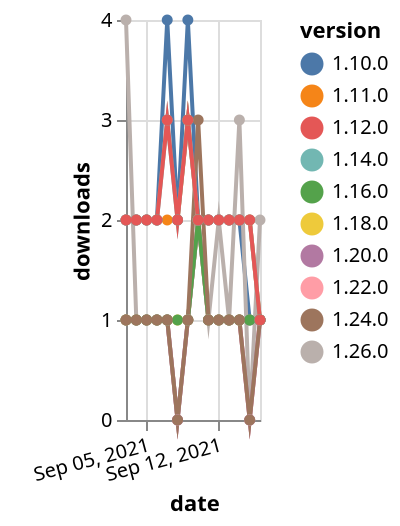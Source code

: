 {"$schema": "https://vega.github.io/schema/vega-lite/v5.json", "description": "A simple bar chart with embedded data.", "data": {"values": [{"date": "2021-09-03", "total": 1947, "delta": 2, "version": "1.11.0"}, {"date": "2021-09-04", "total": 1949, "delta": 2, "version": "1.11.0"}, {"date": "2021-09-05", "total": 1951, "delta": 2, "version": "1.11.0"}, {"date": "2021-09-06", "total": 1953, "delta": 2, "version": "1.11.0"}, {"date": "2021-09-07", "total": 1955, "delta": 2, "version": "1.11.0"}, {"date": "2021-09-08", "total": 1957, "delta": 2, "version": "1.11.0"}, {"date": "2021-09-09", "total": 1960, "delta": 3, "version": "1.11.0"}, {"date": "2021-09-10", "total": 1962, "delta": 2, "version": "1.11.0"}, {"date": "2021-09-11", "total": 1964, "delta": 2, "version": "1.11.0"}, {"date": "2021-09-12", "total": 1966, "delta": 2, "version": "1.11.0"}, {"date": "2021-09-13", "total": 1968, "delta": 2, "version": "1.11.0"}, {"date": "2021-09-14", "total": 1970, "delta": 2, "version": "1.11.0"}, {"date": "2021-09-15", "total": 1972, "delta": 2, "version": "1.11.0"}, {"date": "2021-09-16", "total": 1973, "delta": 1, "version": "1.11.0"}, {"date": "2021-09-03", "total": 193, "delta": 1, "version": "1.18.0"}, {"date": "2021-09-04", "total": 194, "delta": 1, "version": "1.18.0"}, {"date": "2021-09-05", "total": 195, "delta": 1, "version": "1.18.0"}, {"date": "2021-09-06", "total": 196, "delta": 1, "version": "1.18.0"}, {"date": "2021-09-07", "total": 197, "delta": 1, "version": "1.18.0"}, {"date": "2021-09-08", "total": 198, "delta": 1, "version": "1.18.0"}, {"date": "2021-09-09", "total": 199, "delta": 1, "version": "1.18.0"}, {"date": "2021-09-10", "total": 201, "delta": 2, "version": "1.18.0"}, {"date": "2021-09-11", "total": 202, "delta": 1, "version": "1.18.0"}, {"date": "2021-09-12", "total": 203, "delta": 1, "version": "1.18.0"}, {"date": "2021-09-13", "total": 204, "delta": 1, "version": "1.18.0"}, {"date": "2021-09-14", "total": 205, "delta": 1, "version": "1.18.0"}, {"date": "2021-09-15", "total": 206, "delta": 1, "version": "1.18.0"}, {"date": "2021-09-16", "total": 207, "delta": 1, "version": "1.18.0"}, {"date": "2021-09-03", "total": 166, "delta": 1, "version": "1.22.0"}, {"date": "2021-09-04", "total": 167, "delta": 1, "version": "1.22.0"}, {"date": "2021-09-05", "total": 168, "delta": 1, "version": "1.22.0"}, {"date": "2021-09-06", "total": 169, "delta": 1, "version": "1.22.0"}, {"date": "2021-09-07", "total": 170, "delta": 1, "version": "1.22.0"}, {"date": "2021-09-08", "total": 170, "delta": 0, "version": "1.22.0"}, {"date": "2021-09-09", "total": 171, "delta": 1, "version": "1.22.0"}, {"date": "2021-09-10", "total": 173, "delta": 2, "version": "1.22.0"}, {"date": "2021-09-11", "total": 174, "delta": 1, "version": "1.22.0"}, {"date": "2021-09-12", "total": 175, "delta": 1, "version": "1.22.0"}, {"date": "2021-09-13", "total": 176, "delta": 1, "version": "1.22.0"}, {"date": "2021-09-14", "total": 177, "delta": 1, "version": "1.22.0"}, {"date": "2021-09-15", "total": 177, "delta": 0, "version": "1.22.0"}, {"date": "2021-09-16", "total": 178, "delta": 1, "version": "1.22.0"}, {"date": "2021-09-03", "total": 2997, "delta": 2, "version": "1.10.0"}, {"date": "2021-09-04", "total": 2999, "delta": 2, "version": "1.10.0"}, {"date": "2021-09-05", "total": 3001, "delta": 2, "version": "1.10.0"}, {"date": "2021-09-06", "total": 3003, "delta": 2, "version": "1.10.0"}, {"date": "2021-09-07", "total": 3007, "delta": 4, "version": "1.10.0"}, {"date": "2021-09-08", "total": 3009, "delta": 2, "version": "1.10.0"}, {"date": "2021-09-09", "total": 3013, "delta": 4, "version": "1.10.0"}, {"date": "2021-09-10", "total": 3015, "delta": 2, "version": "1.10.0"}, {"date": "2021-09-11", "total": 3017, "delta": 2, "version": "1.10.0"}, {"date": "2021-09-12", "total": 3019, "delta": 2, "version": "1.10.0"}, {"date": "2021-09-13", "total": 3021, "delta": 2, "version": "1.10.0"}, {"date": "2021-09-14", "total": 3023, "delta": 2, "version": "1.10.0"}, {"date": "2021-09-15", "total": 3024, "delta": 1, "version": "1.10.0"}, {"date": "2021-09-16", "total": 3025, "delta": 1, "version": "1.10.0"}, {"date": "2021-09-03", "total": 127, "delta": 4, "version": "1.26.0"}, {"date": "2021-09-04", "total": 128, "delta": 1, "version": "1.26.0"}, {"date": "2021-09-05", "total": 129, "delta": 1, "version": "1.26.0"}, {"date": "2021-09-06", "total": 130, "delta": 1, "version": "1.26.0"}, {"date": "2021-09-07", "total": 131, "delta": 1, "version": "1.26.0"}, {"date": "2021-09-08", "total": 131, "delta": 0, "version": "1.26.0"}, {"date": "2021-09-09", "total": 132, "delta": 1, "version": "1.26.0"}, {"date": "2021-09-10", "total": 134, "delta": 2, "version": "1.26.0"}, {"date": "2021-09-11", "total": 135, "delta": 1, "version": "1.26.0"}, {"date": "2021-09-12", "total": 137, "delta": 2, "version": "1.26.0"}, {"date": "2021-09-13", "total": 138, "delta": 1, "version": "1.26.0"}, {"date": "2021-09-14", "total": 141, "delta": 3, "version": "1.26.0"}, {"date": "2021-09-15", "total": 141, "delta": 0, "version": "1.26.0"}, {"date": "2021-09-16", "total": 143, "delta": 2, "version": "1.26.0"}, {"date": "2021-09-03", "total": 188, "delta": 1, "version": "1.20.0"}, {"date": "2021-09-04", "total": 189, "delta": 1, "version": "1.20.0"}, {"date": "2021-09-05", "total": 190, "delta": 1, "version": "1.20.0"}, {"date": "2021-09-06", "total": 191, "delta": 1, "version": "1.20.0"}, {"date": "2021-09-07", "total": 192, "delta": 1, "version": "1.20.0"}, {"date": "2021-09-08", "total": 192, "delta": 0, "version": "1.20.0"}, {"date": "2021-09-09", "total": 193, "delta": 1, "version": "1.20.0"}, {"date": "2021-09-10", "total": 195, "delta": 2, "version": "1.20.0"}, {"date": "2021-09-11", "total": 196, "delta": 1, "version": "1.20.0"}, {"date": "2021-09-12", "total": 197, "delta": 1, "version": "1.20.0"}, {"date": "2021-09-13", "total": 198, "delta": 1, "version": "1.20.0"}, {"date": "2021-09-14", "total": 199, "delta": 1, "version": "1.20.0"}, {"date": "2021-09-15", "total": 199, "delta": 0, "version": "1.20.0"}, {"date": "2021-09-16", "total": 200, "delta": 1, "version": "1.20.0"}, {"date": "2021-09-03", "total": 246, "delta": 1, "version": "1.16.0"}, {"date": "2021-09-04", "total": 247, "delta": 1, "version": "1.16.0"}, {"date": "2021-09-05", "total": 248, "delta": 1, "version": "1.16.0"}, {"date": "2021-09-06", "total": 249, "delta": 1, "version": "1.16.0"}, {"date": "2021-09-07", "total": 250, "delta": 1, "version": "1.16.0"}, {"date": "2021-09-08", "total": 251, "delta": 1, "version": "1.16.0"}, {"date": "2021-09-09", "total": 252, "delta": 1, "version": "1.16.0"}, {"date": "2021-09-10", "total": 254, "delta": 2, "version": "1.16.0"}, {"date": "2021-09-11", "total": 255, "delta": 1, "version": "1.16.0"}, {"date": "2021-09-12", "total": 256, "delta": 1, "version": "1.16.0"}, {"date": "2021-09-13", "total": 257, "delta": 1, "version": "1.16.0"}, {"date": "2021-09-14", "total": 258, "delta": 1, "version": "1.16.0"}, {"date": "2021-09-15", "total": 259, "delta": 1, "version": "1.16.0"}, {"date": "2021-09-16", "total": 260, "delta": 1, "version": "1.16.0"}, {"date": "2021-09-03", "total": 187, "delta": 1, "version": "1.24.0"}, {"date": "2021-09-04", "total": 188, "delta": 1, "version": "1.24.0"}, {"date": "2021-09-05", "total": 189, "delta": 1, "version": "1.24.0"}, {"date": "2021-09-06", "total": 190, "delta": 1, "version": "1.24.0"}, {"date": "2021-09-07", "total": 191, "delta": 1, "version": "1.24.0"}, {"date": "2021-09-08", "total": 191, "delta": 0, "version": "1.24.0"}, {"date": "2021-09-09", "total": 192, "delta": 1, "version": "1.24.0"}, {"date": "2021-09-10", "total": 195, "delta": 3, "version": "1.24.0"}, {"date": "2021-09-11", "total": 196, "delta": 1, "version": "1.24.0"}, {"date": "2021-09-12", "total": 197, "delta": 1, "version": "1.24.0"}, {"date": "2021-09-13", "total": 198, "delta": 1, "version": "1.24.0"}, {"date": "2021-09-14", "total": 199, "delta": 1, "version": "1.24.0"}, {"date": "2021-09-15", "total": 199, "delta": 0, "version": "1.24.0"}, {"date": "2021-09-16", "total": 200, "delta": 1, "version": "1.24.0"}, {"date": "2021-09-03", "total": 2247, "delta": 2, "version": "1.14.0"}, {"date": "2021-09-04", "total": 2249, "delta": 2, "version": "1.14.0"}, {"date": "2021-09-05", "total": 2251, "delta": 2, "version": "1.14.0"}, {"date": "2021-09-06", "total": 2253, "delta": 2, "version": "1.14.0"}, {"date": "2021-09-07", "total": 2256, "delta": 3, "version": "1.14.0"}, {"date": "2021-09-08", "total": 2258, "delta": 2, "version": "1.14.0"}, {"date": "2021-09-09", "total": 2261, "delta": 3, "version": "1.14.0"}, {"date": "2021-09-10", "total": 2263, "delta": 2, "version": "1.14.0"}, {"date": "2021-09-11", "total": 2265, "delta": 2, "version": "1.14.0"}, {"date": "2021-09-12", "total": 2267, "delta": 2, "version": "1.14.0"}, {"date": "2021-09-13", "total": 2269, "delta": 2, "version": "1.14.0"}, {"date": "2021-09-14", "total": 2271, "delta": 2, "version": "1.14.0"}, {"date": "2021-09-15", "total": 2273, "delta": 2, "version": "1.14.0"}, {"date": "2021-09-16", "total": 2274, "delta": 1, "version": "1.14.0"}, {"date": "2021-09-03", "total": 2549, "delta": 2, "version": "1.12.0"}, {"date": "2021-09-04", "total": 2551, "delta": 2, "version": "1.12.0"}, {"date": "2021-09-05", "total": 2553, "delta": 2, "version": "1.12.0"}, {"date": "2021-09-06", "total": 2555, "delta": 2, "version": "1.12.0"}, {"date": "2021-09-07", "total": 2558, "delta": 3, "version": "1.12.0"}, {"date": "2021-09-08", "total": 2560, "delta": 2, "version": "1.12.0"}, {"date": "2021-09-09", "total": 2563, "delta": 3, "version": "1.12.0"}, {"date": "2021-09-10", "total": 2565, "delta": 2, "version": "1.12.0"}, {"date": "2021-09-11", "total": 2567, "delta": 2, "version": "1.12.0"}, {"date": "2021-09-12", "total": 2569, "delta": 2, "version": "1.12.0"}, {"date": "2021-09-13", "total": 2571, "delta": 2, "version": "1.12.0"}, {"date": "2021-09-14", "total": 2573, "delta": 2, "version": "1.12.0"}, {"date": "2021-09-15", "total": 2575, "delta": 2, "version": "1.12.0"}, {"date": "2021-09-16", "total": 2576, "delta": 1, "version": "1.12.0"}]}, "width": "container", "mark": {"type": "line", "point": {"filled": true}}, "encoding": {"x": {"field": "date", "type": "temporal", "timeUnit": "yearmonthdate", "title": "date", "axis": {"labelAngle": -15}}, "y": {"field": "delta", "type": "quantitative", "title": "downloads"}, "color": {"field": "version", "type": "nominal"}, "tooltip": {"field": "delta"}}}